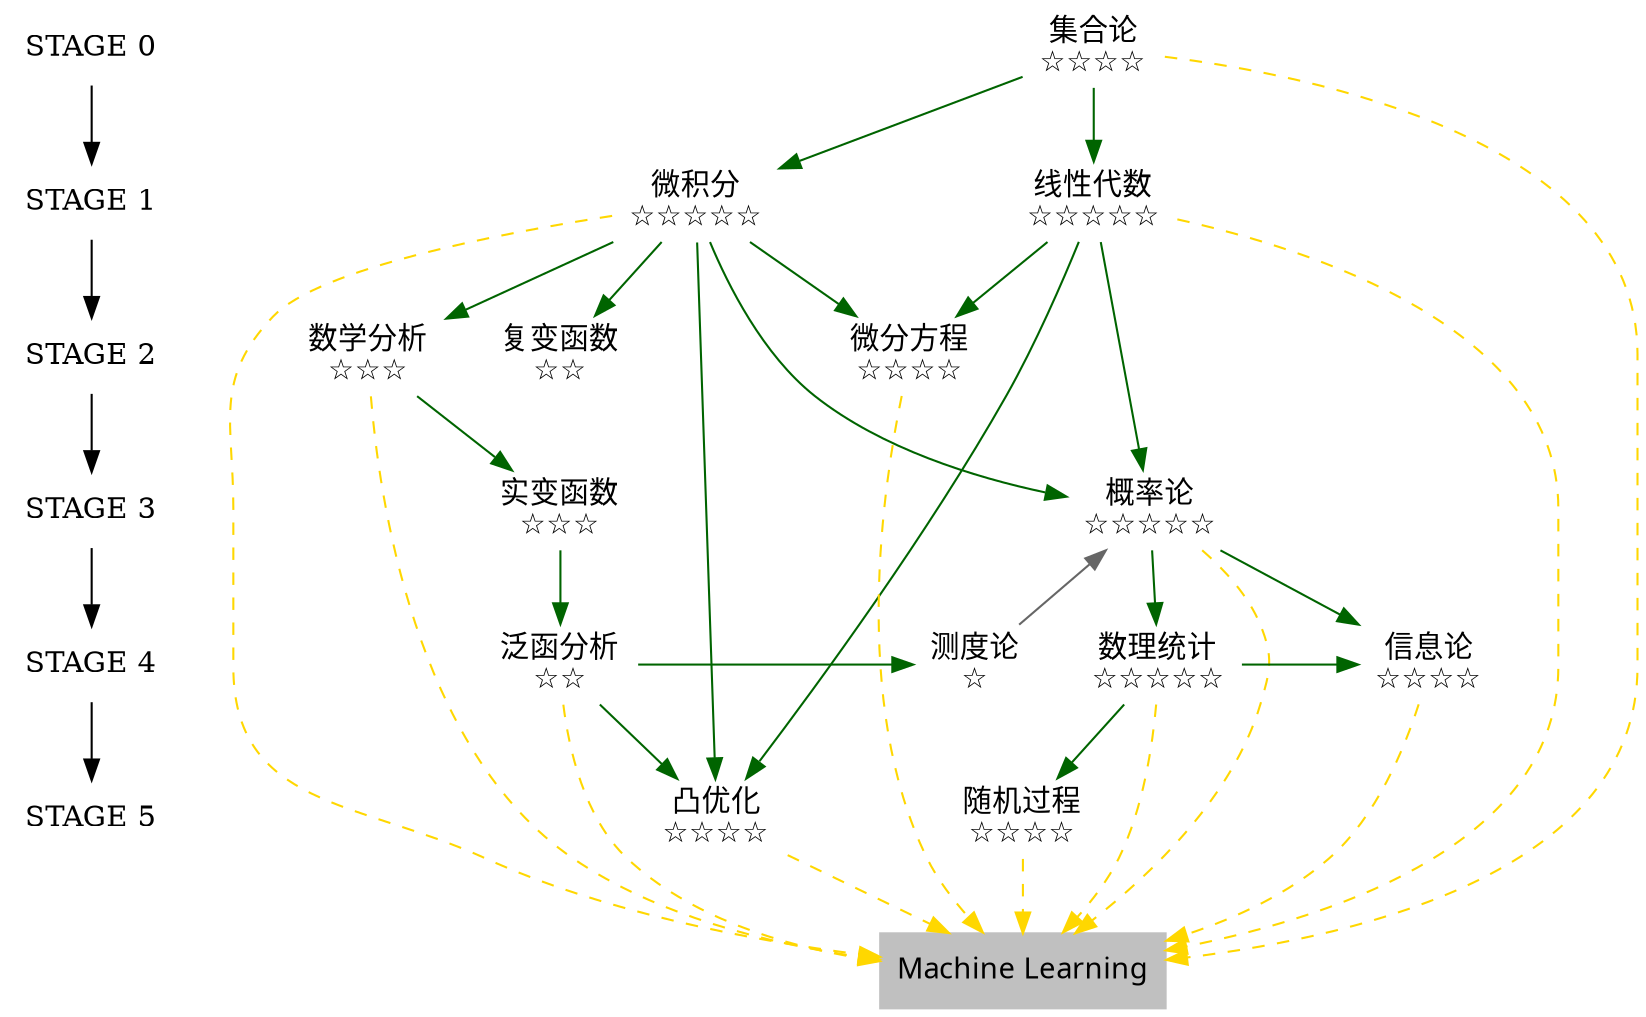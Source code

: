 digraph ML_Math{           //设置分辨率
	dpi = 320;
	//graph[bgcolor="cadetblue"];
	{
		node[shape=plaintext]
		"STAGE 0"->"STAGE 1"->"STAGE 2"->"STAGE 3"->"STAGE 4"->"STAGE 5";
	}
	{
		node[shape=plaintext,fontname="SimSon"]

		set_theory[label="集合论\n☆☆☆☆"];
		cal[label="微积分\n☆☆☆☆☆"];
		complex_fun[label="复变函数\n☆☆"];
		linear_algebra[label="线性代数\n☆☆☆☆☆"];
		analysis[label="数学分析\n☆☆☆"];
		real_analysis[label="实变函数\n☆☆☆"];
		function_analysis[label="泛函分析\n☆☆"];
		diff_equation[label="微分方程\n☆☆☆☆"];
		convex_opt[label="凸优化\n☆☆☆☆"];
		measurement_theory[label="测度论\n☆"];
		probability[label="概率论\n☆☆☆☆☆"];
		statistics[label="数理统计\n☆☆☆☆☆"];
		random_process[label="随机过程\n☆☆☆☆"];
		information_theory[label="信息论\n☆☆☆☆"];
		target[shape=box,label="Machine Learning",color = gray,style=filled];
	}
	{
		{rank=same;"STAGE 0";set_theory;}
		{rank=same;"STAGE 1";cal;linear_algebra;}
		{rank=same;"STAGE 2";complex_fun;analysis;diff_equation;}
		{rank=same;"STAGE 3";real_analysis;probability;}
		{rank=same;"STAGE 4";function_analysis;measurement_theory;statistics;information_theory;}
		{rank=same;"STAGE 5";convex_opt;random_process;}
	}
	{
		edge[color=darkgreen]
		set_theory->cal;
		set_theory->linear_algebra;
		linear_algebra->diff_equation;
		linear_algebra->probability;
		linear_algebra->convex_opt;
		cal->analysis;
		cal->diff_equation;
		cal->probability;
		cal->complex_fun;
		cal->convex_opt;
		analysis->real_analysis;
		real_analysis->function_analysis;
		function_analysis->convex_opt;
		function_analysis->measurement_theory;
		probability->statistics;
		statistics->random_process;
		statistics->information_theory;
		probability->information_theory;
		measurement_theory->probability[color=gray40];
	}
	/*edge to machine learing*/
	{
		edge[color=gold,style=dashed]
		set_theory->target;
		cal->target;
		linear_algebra->target;
		analysis->target;
		function_analysis->target;
		diff_equation->target;
		convex_opt->target;
		probability->target;
		statistics->target;
		random_process->target;
		information_theory->target;
	}
}